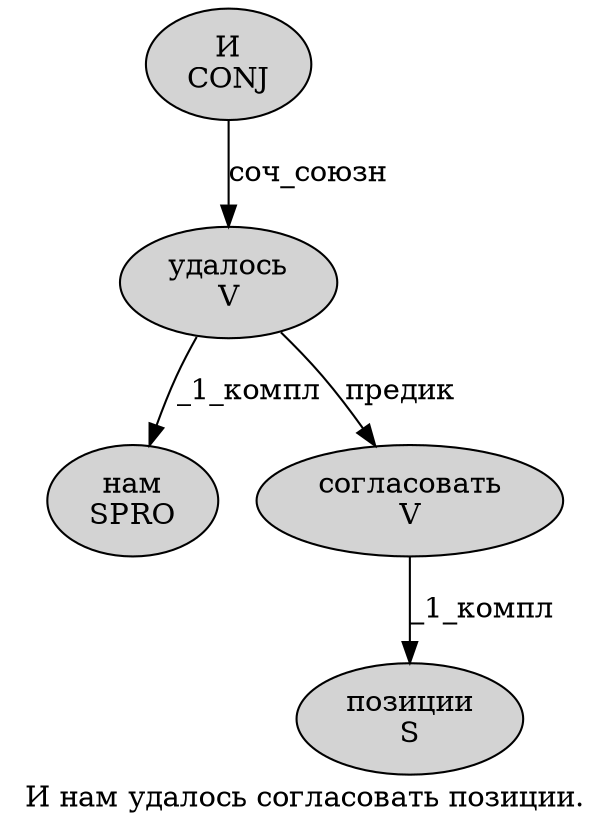 digraph SENTENCE_996 {
	graph [label="И нам удалось согласовать позиции."]
	node [style=filled]
		0 [label="И
CONJ" color="" fillcolor=lightgray penwidth=1 shape=ellipse]
		1 [label="нам
SPRO" color="" fillcolor=lightgray penwidth=1 shape=ellipse]
		2 [label="удалось
V" color="" fillcolor=lightgray penwidth=1 shape=ellipse]
		3 [label="согласовать
V" color="" fillcolor=lightgray penwidth=1 shape=ellipse]
		4 [label="позиции
S" color="" fillcolor=lightgray penwidth=1 shape=ellipse]
			0 -> 2 [label="соч_союзн"]
			2 -> 1 [label="_1_компл"]
			2 -> 3 [label="предик"]
			3 -> 4 [label="_1_компл"]
}